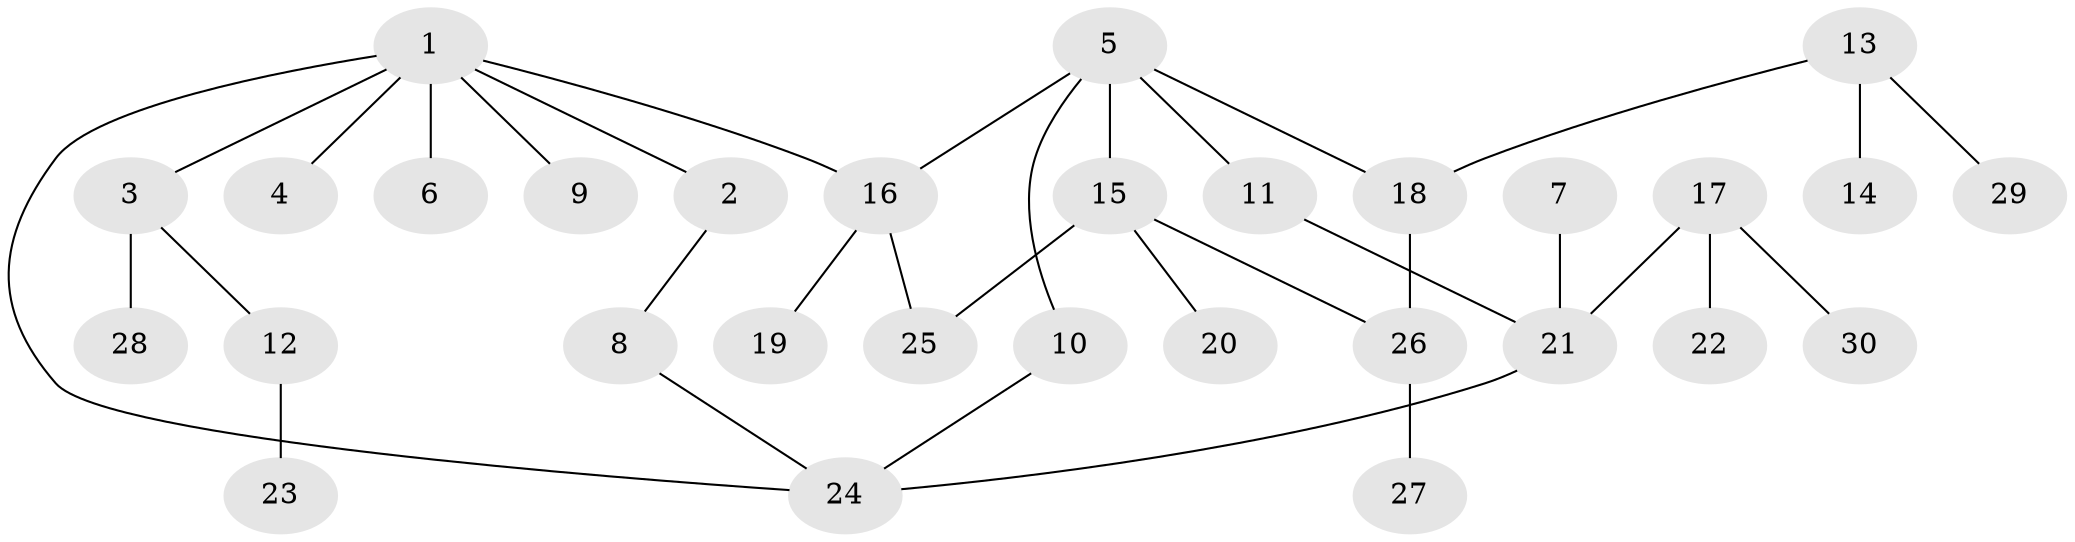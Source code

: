 // original degree distribution, {5: 0.11864406779661017, 1: 0.4406779661016949, 6: 0.01694915254237288, 2: 0.2542372881355932, 3: 0.15254237288135594, 4: 0.01694915254237288}
// Generated by graph-tools (version 1.1) at 2025/25/03/09/25 03:25:28]
// undirected, 30 vertices, 34 edges
graph export_dot {
graph [start="1"]
  node [color=gray90,style=filled];
  1;
  2;
  3;
  4;
  5;
  6;
  7;
  8;
  9;
  10;
  11;
  12;
  13;
  14;
  15;
  16;
  17;
  18;
  19;
  20;
  21;
  22;
  23;
  24;
  25;
  26;
  27;
  28;
  29;
  30;
  1 -- 2 [weight=1.0];
  1 -- 3 [weight=1.0];
  1 -- 4 [weight=1.0];
  1 -- 6 [weight=1.0];
  1 -- 9 [weight=1.0];
  1 -- 16 [weight=1.0];
  1 -- 24 [weight=1.0];
  2 -- 8 [weight=1.0];
  3 -- 12 [weight=1.0];
  3 -- 28 [weight=1.0];
  5 -- 10 [weight=1.0];
  5 -- 11 [weight=1.0];
  5 -- 15 [weight=1.0];
  5 -- 16 [weight=1.0];
  5 -- 18 [weight=1.0];
  7 -- 21 [weight=1.0];
  8 -- 24 [weight=1.0];
  10 -- 24 [weight=1.0];
  11 -- 21 [weight=1.0];
  12 -- 23 [weight=1.0];
  13 -- 14 [weight=1.0];
  13 -- 18 [weight=1.0];
  13 -- 29 [weight=1.0];
  15 -- 20 [weight=1.0];
  15 -- 25 [weight=1.0];
  15 -- 26 [weight=1.0];
  16 -- 19 [weight=1.0];
  16 -- 25 [weight=1.0];
  17 -- 21 [weight=1.0];
  17 -- 22 [weight=1.0];
  17 -- 30 [weight=1.0];
  18 -- 26 [weight=2.0];
  21 -- 24 [weight=1.0];
  26 -- 27 [weight=1.0];
}
